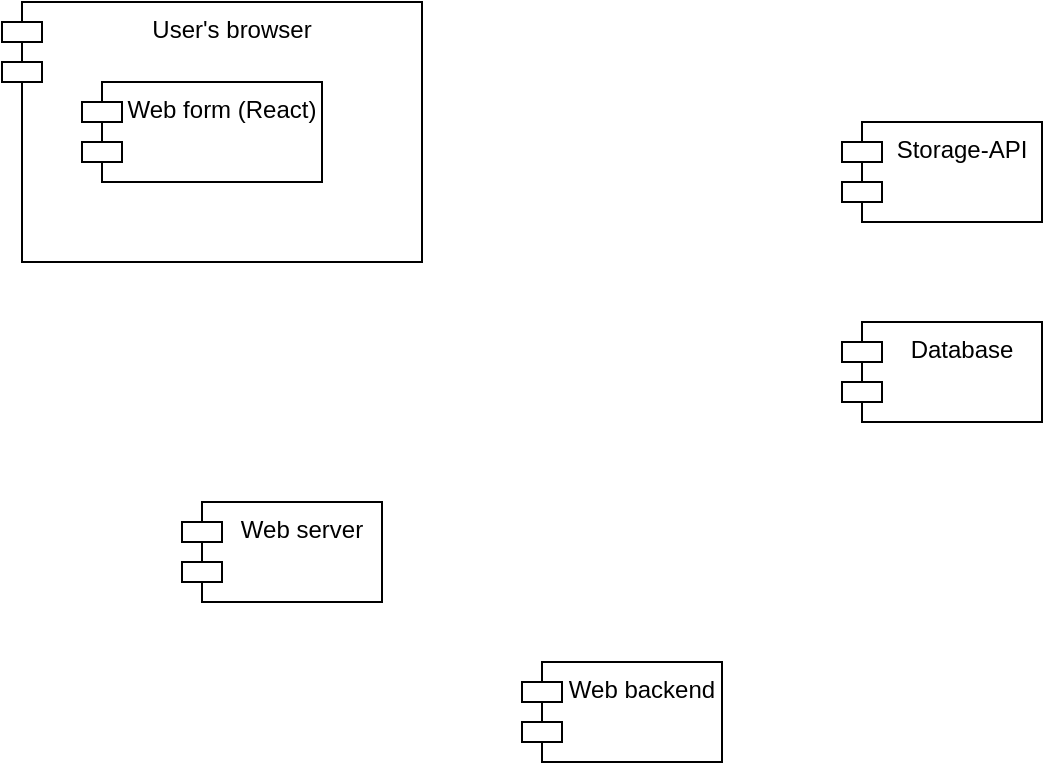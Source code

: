 <mxfile version="14.6.11" type="github">
  <diagram name="Page-1" id="5f0bae14-7c28-e335-631c-24af17079c00">
    <mxGraphModel dx="640" dy="660" grid="1" gridSize="10" guides="1" tooltips="1" connect="1" arrows="1" fold="1" page="1" pageScale="1" pageWidth="1100" pageHeight="850" background="#ffffff" math="0" shadow="0">
      <root>
        <mxCell id="0" />
        <mxCell id="1" parent="0" />
        <mxCell id="5gdE1bRl6CsMhmlNMG4k-2" value="Database" style="shape=module;align=left;spacingLeft=20;align=center;verticalAlign=top;" vertex="1" parent="1">
          <mxGeometry x="440" y="270" width="100" height="50" as="geometry" />
        </mxCell>
        <mxCell id="5gdE1bRl6CsMhmlNMG4k-3" value="Storage-API" style="shape=module;align=left;spacingLeft=20;align=center;verticalAlign=top;" vertex="1" parent="1">
          <mxGeometry x="440" y="170" width="100" height="50" as="geometry" />
        </mxCell>
        <mxCell id="5gdE1bRl6CsMhmlNMG4k-4" value="User&#39;s browser" style="shape=module;align=left;spacingLeft=20;align=center;verticalAlign=top;" vertex="1" parent="1">
          <mxGeometry x="20" y="110" width="210" height="130" as="geometry" />
        </mxCell>
        <mxCell id="5gdE1bRl6CsMhmlNMG4k-1" value="Web form (React)" style="shape=module;align=left;spacingLeft=20;align=center;verticalAlign=top;" vertex="1" parent="1">
          <mxGeometry x="60" y="150" width="120" height="50" as="geometry" />
        </mxCell>
        <mxCell id="5gdE1bRl6CsMhmlNMG4k-6" value="Web server" style="shape=module;align=left;spacingLeft=20;align=center;verticalAlign=top;" vertex="1" parent="1">
          <mxGeometry x="110" y="360" width="100" height="50" as="geometry" />
        </mxCell>
        <mxCell id="5gdE1bRl6CsMhmlNMG4k-7" value="Web backend" style="shape=module;align=left;spacingLeft=20;align=center;verticalAlign=top;" vertex="1" parent="1">
          <mxGeometry x="280" y="440" width="100" height="50" as="geometry" />
        </mxCell>
      </root>
    </mxGraphModel>
  </diagram>
</mxfile>
